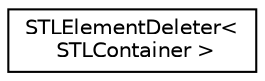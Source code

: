 digraph "Graphical Class Hierarchy"
{
 // LATEX_PDF_SIZE
  edge [fontname="Helvetica",fontsize="10",labelfontname="Helvetica",labelfontsize="10"];
  node [fontname="Helvetica",fontsize="10",shape=record];
  rankdir="LR";
  Node0 [label="STLElementDeleter\<\l STLContainer \>",height=0.2,width=0.4,color="black", fillcolor="white", style="filled",URL="$classgtl_1_1_s_t_l_element_deleter.html",tooltip=" "];
}
